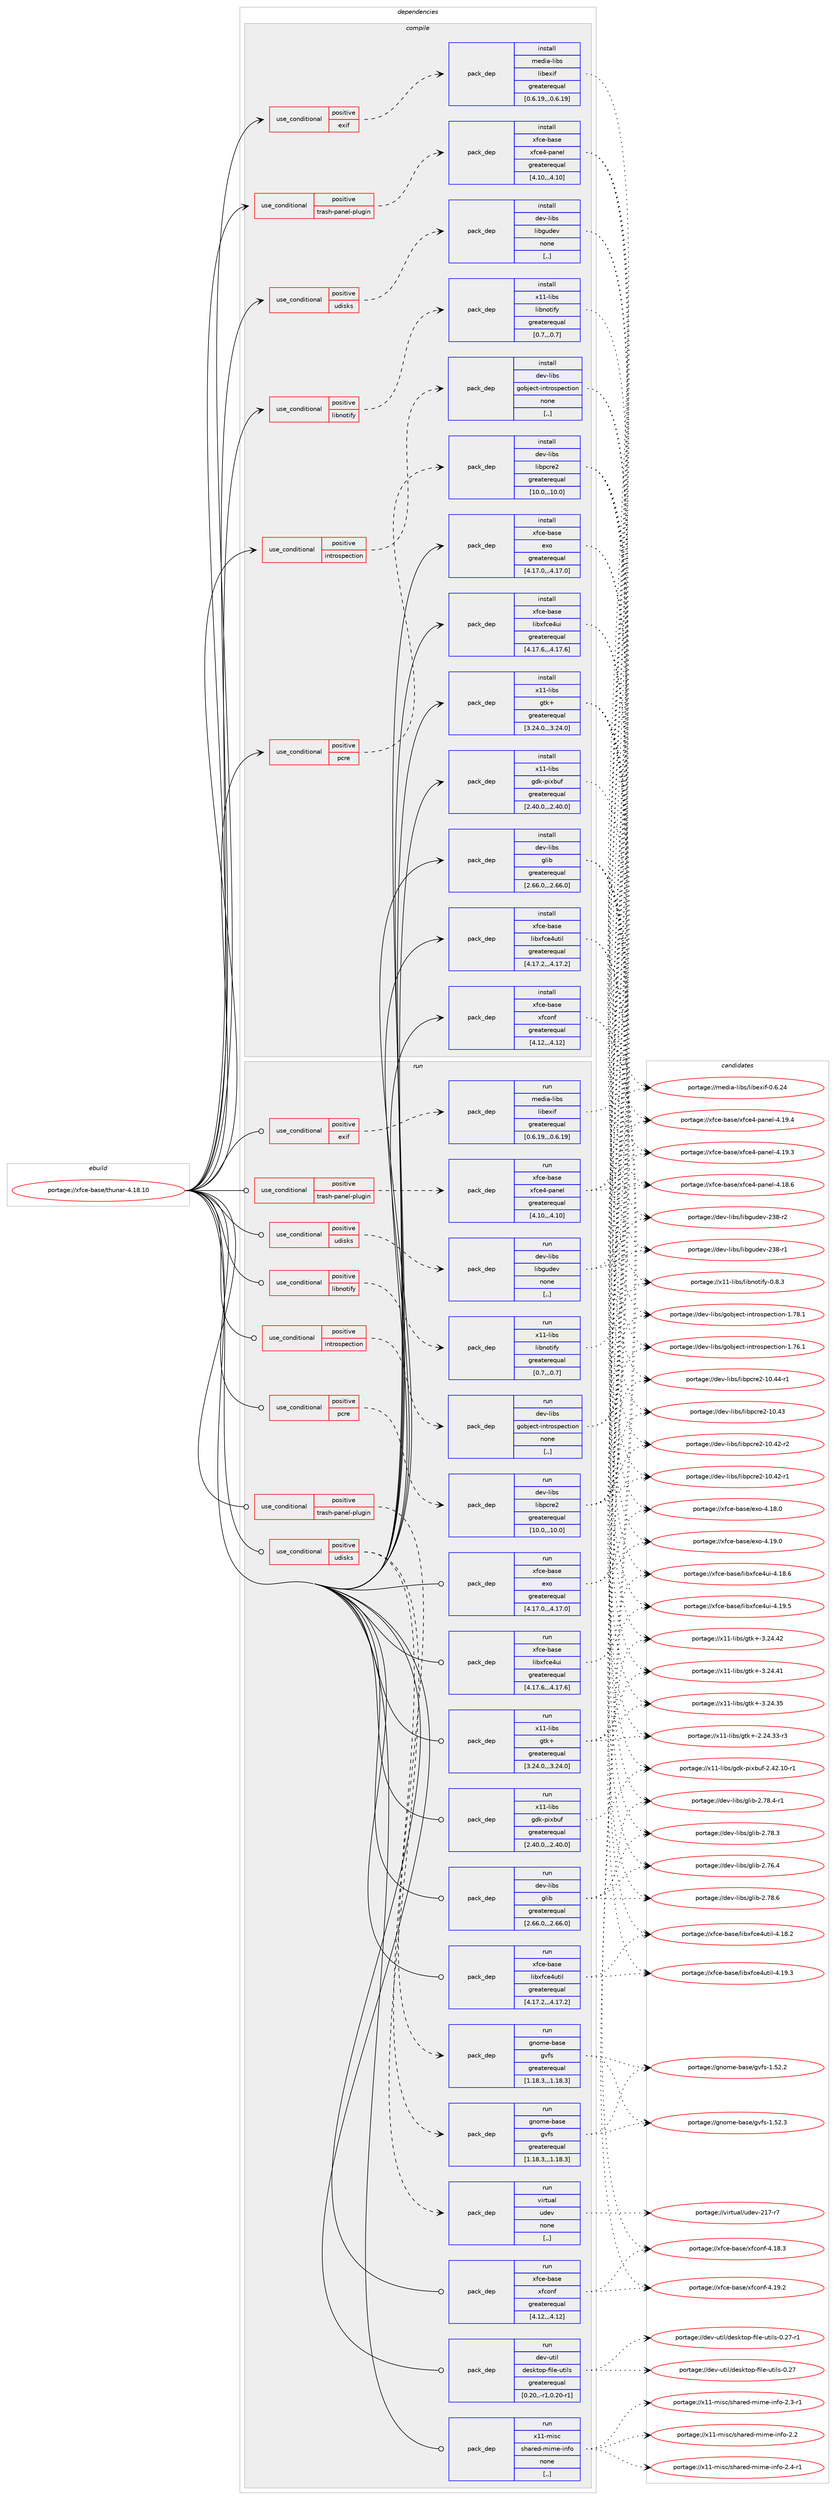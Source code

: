 digraph prolog {

# *************
# Graph options
# *************

newrank=true;
concentrate=true;
compound=true;
graph [rankdir=LR,fontname=Helvetica,fontsize=10,ranksep=1.5];#, ranksep=2.5, nodesep=0.2];
edge  [arrowhead=vee];
node  [fontname=Helvetica,fontsize=10];

# **********
# The ebuild
# **********

subgraph cluster_leftcol {
color=gray;
rank=same;
label=<<i>ebuild</i>>;
id [label="portage://xfce-base/thunar-4.18.10", color=red, width=4, href="../xfce-base/thunar-4.18.10.svg"];
}

# ****************
# The dependencies
# ****************

subgraph cluster_midcol {
color=gray;
label=<<i>dependencies</i>>;
subgraph cluster_compile {
fillcolor="#eeeeee";
style=filled;
label=<<i>compile</i>>;
subgraph cond861 {
dependency5511 [label=<<TABLE BORDER="0" CELLBORDER="1" CELLSPACING="0" CELLPADDING="4"><TR><TD ROWSPAN="3" CELLPADDING="10">use_conditional</TD></TR><TR><TD>positive</TD></TR><TR><TD>exif</TD></TR></TABLE>>, shape=none, color=red];
subgraph pack4578 {
dependency5512 [label=<<TABLE BORDER="0" CELLBORDER="1" CELLSPACING="0" CELLPADDING="4" WIDTH="220"><TR><TD ROWSPAN="6" CELLPADDING="30">pack_dep</TD></TR><TR><TD WIDTH="110">install</TD></TR><TR><TD>media-libs</TD></TR><TR><TD>libexif</TD></TR><TR><TD>greaterequal</TD></TR><TR><TD>[0.6.19,,,0.6.19]</TD></TR></TABLE>>, shape=none, color=blue];
}
dependency5511:e -> dependency5512:w [weight=20,style="dashed",arrowhead="vee"];
}
id:e -> dependency5511:w [weight=20,style="solid",arrowhead="vee"];
subgraph cond862 {
dependency5513 [label=<<TABLE BORDER="0" CELLBORDER="1" CELLSPACING="0" CELLPADDING="4"><TR><TD ROWSPAN="3" CELLPADDING="10">use_conditional</TD></TR><TR><TD>positive</TD></TR><TR><TD>introspection</TD></TR></TABLE>>, shape=none, color=red];
subgraph pack4579 {
dependency5514 [label=<<TABLE BORDER="0" CELLBORDER="1" CELLSPACING="0" CELLPADDING="4" WIDTH="220"><TR><TD ROWSPAN="6" CELLPADDING="30">pack_dep</TD></TR><TR><TD WIDTH="110">install</TD></TR><TR><TD>dev-libs</TD></TR><TR><TD>gobject-introspection</TD></TR><TR><TD>none</TD></TR><TR><TD>[,,]</TD></TR></TABLE>>, shape=none, color=blue];
}
dependency5513:e -> dependency5514:w [weight=20,style="dashed",arrowhead="vee"];
}
id:e -> dependency5513:w [weight=20,style="solid",arrowhead="vee"];
subgraph cond863 {
dependency5515 [label=<<TABLE BORDER="0" CELLBORDER="1" CELLSPACING="0" CELLPADDING="4"><TR><TD ROWSPAN="3" CELLPADDING="10">use_conditional</TD></TR><TR><TD>positive</TD></TR><TR><TD>libnotify</TD></TR></TABLE>>, shape=none, color=red];
subgraph pack4580 {
dependency5516 [label=<<TABLE BORDER="0" CELLBORDER="1" CELLSPACING="0" CELLPADDING="4" WIDTH="220"><TR><TD ROWSPAN="6" CELLPADDING="30">pack_dep</TD></TR><TR><TD WIDTH="110">install</TD></TR><TR><TD>x11-libs</TD></TR><TR><TD>libnotify</TD></TR><TR><TD>greaterequal</TD></TR><TR><TD>[0.7,,,0.7]</TD></TR></TABLE>>, shape=none, color=blue];
}
dependency5515:e -> dependency5516:w [weight=20,style="dashed",arrowhead="vee"];
}
id:e -> dependency5515:w [weight=20,style="solid",arrowhead="vee"];
subgraph cond864 {
dependency5517 [label=<<TABLE BORDER="0" CELLBORDER="1" CELLSPACING="0" CELLPADDING="4"><TR><TD ROWSPAN="3" CELLPADDING="10">use_conditional</TD></TR><TR><TD>positive</TD></TR><TR><TD>pcre</TD></TR></TABLE>>, shape=none, color=red];
subgraph pack4581 {
dependency5518 [label=<<TABLE BORDER="0" CELLBORDER="1" CELLSPACING="0" CELLPADDING="4" WIDTH="220"><TR><TD ROWSPAN="6" CELLPADDING="30">pack_dep</TD></TR><TR><TD WIDTH="110">install</TD></TR><TR><TD>dev-libs</TD></TR><TR><TD>libpcre2</TD></TR><TR><TD>greaterequal</TD></TR><TR><TD>[10.0,,,10.0]</TD></TR></TABLE>>, shape=none, color=blue];
}
dependency5517:e -> dependency5518:w [weight=20,style="dashed",arrowhead="vee"];
}
id:e -> dependency5517:w [weight=20,style="solid",arrowhead="vee"];
subgraph cond865 {
dependency5519 [label=<<TABLE BORDER="0" CELLBORDER="1" CELLSPACING="0" CELLPADDING="4"><TR><TD ROWSPAN="3" CELLPADDING="10">use_conditional</TD></TR><TR><TD>positive</TD></TR><TR><TD>trash-panel-plugin</TD></TR></TABLE>>, shape=none, color=red];
subgraph pack4582 {
dependency5520 [label=<<TABLE BORDER="0" CELLBORDER="1" CELLSPACING="0" CELLPADDING="4" WIDTH="220"><TR><TD ROWSPAN="6" CELLPADDING="30">pack_dep</TD></TR><TR><TD WIDTH="110">install</TD></TR><TR><TD>xfce-base</TD></TR><TR><TD>xfce4-panel</TD></TR><TR><TD>greaterequal</TD></TR><TR><TD>[4.10,,,4.10]</TD></TR></TABLE>>, shape=none, color=blue];
}
dependency5519:e -> dependency5520:w [weight=20,style="dashed",arrowhead="vee"];
}
id:e -> dependency5519:w [weight=20,style="solid",arrowhead="vee"];
subgraph cond866 {
dependency5521 [label=<<TABLE BORDER="0" CELLBORDER="1" CELLSPACING="0" CELLPADDING="4"><TR><TD ROWSPAN="3" CELLPADDING="10">use_conditional</TD></TR><TR><TD>positive</TD></TR><TR><TD>udisks</TD></TR></TABLE>>, shape=none, color=red];
subgraph pack4583 {
dependency5522 [label=<<TABLE BORDER="0" CELLBORDER="1" CELLSPACING="0" CELLPADDING="4" WIDTH="220"><TR><TD ROWSPAN="6" CELLPADDING="30">pack_dep</TD></TR><TR><TD WIDTH="110">install</TD></TR><TR><TD>dev-libs</TD></TR><TR><TD>libgudev</TD></TR><TR><TD>none</TD></TR><TR><TD>[,,]</TD></TR></TABLE>>, shape=none, color=blue];
}
dependency5521:e -> dependency5522:w [weight=20,style="dashed",arrowhead="vee"];
}
id:e -> dependency5521:w [weight=20,style="solid",arrowhead="vee"];
subgraph pack4584 {
dependency5523 [label=<<TABLE BORDER="0" CELLBORDER="1" CELLSPACING="0" CELLPADDING="4" WIDTH="220"><TR><TD ROWSPAN="6" CELLPADDING="30">pack_dep</TD></TR><TR><TD WIDTH="110">install</TD></TR><TR><TD>dev-libs</TD></TR><TR><TD>glib</TD></TR><TR><TD>greaterequal</TD></TR><TR><TD>[2.66.0,,,2.66.0]</TD></TR></TABLE>>, shape=none, color=blue];
}
id:e -> dependency5523:w [weight=20,style="solid",arrowhead="vee"];
subgraph pack4585 {
dependency5524 [label=<<TABLE BORDER="0" CELLBORDER="1" CELLSPACING="0" CELLPADDING="4" WIDTH="220"><TR><TD ROWSPAN="6" CELLPADDING="30">pack_dep</TD></TR><TR><TD WIDTH="110">install</TD></TR><TR><TD>x11-libs</TD></TR><TR><TD>gdk-pixbuf</TD></TR><TR><TD>greaterequal</TD></TR><TR><TD>[2.40.0,,,2.40.0]</TD></TR></TABLE>>, shape=none, color=blue];
}
id:e -> dependency5524:w [weight=20,style="solid",arrowhead="vee"];
subgraph pack4586 {
dependency5525 [label=<<TABLE BORDER="0" CELLBORDER="1" CELLSPACING="0" CELLPADDING="4" WIDTH="220"><TR><TD ROWSPAN="6" CELLPADDING="30">pack_dep</TD></TR><TR><TD WIDTH="110">install</TD></TR><TR><TD>x11-libs</TD></TR><TR><TD>gtk+</TD></TR><TR><TD>greaterequal</TD></TR><TR><TD>[3.24.0,,,3.24.0]</TD></TR></TABLE>>, shape=none, color=blue];
}
id:e -> dependency5525:w [weight=20,style="solid",arrowhead="vee"];
subgraph pack4587 {
dependency5526 [label=<<TABLE BORDER="0" CELLBORDER="1" CELLSPACING="0" CELLPADDING="4" WIDTH="220"><TR><TD ROWSPAN="6" CELLPADDING="30">pack_dep</TD></TR><TR><TD WIDTH="110">install</TD></TR><TR><TD>xfce-base</TD></TR><TR><TD>exo</TD></TR><TR><TD>greaterequal</TD></TR><TR><TD>[4.17.0,,,4.17.0]</TD></TR></TABLE>>, shape=none, color=blue];
}
id:e -> dependency5526:w [weight=20,style="solid",arrowhead="vee"];
subgraph pack4588 {
dependency5527 [label=<<TABLE BORDER="0" CELLBORDER="1" CELLSPACING="0" CELLPADDING="4" WIDTH="220"><TR><TD ROWSPAN="6" CELLPADDING="30">pack_dep</TD></TR><TR><TD WIDTH="110">install</TD></TR><TR><TD>xfce-base</TD></TR><TR><TD>libxfce4ui</TD></TR><TR><TD>greaterequal</TD></TR><TR><TD>[4.17.6,,,4.17.6]</TD></TR></TABLE>>, shape=none, color=blue];
}
id:e -> dependency5527:w [weight=20,style="solid",arrowhead="vee"];
subgraph pack4589 {
dependency5528 [label=<<TABLE BORDER="0" CELLBORDER="1" CELLSPACING="0" CELLPADDING="4" WIDTH="220"><TR><TD ROWSPAN="6" CELLPADDING="30">pack_dep</TD></TR><TR><TD WIDTH="110">install</TD></TR><TR><TD>xfce-base</TD></TR><TR><TD>libxfce4util</TD></TR><TR><TD>greaterequal</TD></TR><TR><TD>[4.17.2,,,4.17.2]</TD></TR></TABLE>>, shape=none, color=blue];
}
id:e -> dependency5528:w [weight=20,style="solid",arrowhead="vee"];
subgraph pack4590 {
dependency5529 [label=<<TABLE BORDER="0" CELLBORDER="1" CELLSPACING="0" CELLPADDING="4" WIDTH="220"><TR><TD ROWSPAN="6" CELLPADDING="30">pack_dep</TD></TR><TR><TD WIDTH="110">install</TD></TR><TR><TD>xfce-base</TD></TR><TR><TD>xfconf</TD></TR><TR><TD>greaterequal</TD></TR><TR><TD>[4.12,,,4.12]</TD></TR></TABLE>>, shape=none, color=blue];
}
id:e -> dependency5529:w [weight=20,style="solid",arrowhead="vee"];
}
subgraph cluster_compileandrun {
fillcolor="#eeeeee";
style=filled;
label=<<i>compile and run</i>>;
}
subgraph cluster_run {
fillcolor="#eeeeee";
style=filled;
label=<<i>run</i>>;
subgraph cond867 {
dependency5530 [label=<<TABLE BORDER="0" CELLBORDER="1" CELLSPACING="0" CELLPADDING="4"><TR><TD ROWSPAN="3" CELLPADDING="10">use_conditional</TD></TR><TR><TD>positive</TD></TR><TR><TD>exif</TD></TR></TABLE>>, shape=none, color=red];
subgraph pack4591 {
dependency5531 [label=<<TABLE BORDER="0" CELLBORDER="1" CELLSPACING="0" CELLPADDING="4" WIDTH="220"><TR><TD ROWSPAN="6" CELLPADDING="30">pack_dep</TD></TR><TR><TD WIDTH="110">run</TD></TR><TR><TD>media-libs</TD></TR><TR><TD>libexif</TD></TR><TR><TD>greaterequal</TD></TR><TR><TD>[0.6.19,,,0.6.19]</TD></TR></TABLE>>, shape=none, color=blue];
}
dependency5530:e -> dependency5531:w [weight=20,style="dashed",arrowhead="vee"];
}
id:e -> dependency5530:w [weight=20,style="solid",arrowhead="odot"];
subgraph cond868 {
dependency5532 [label=<<TABLE BORDER="0" CELLBORDER="1" CELLSPACING="0" CELLPADDING="4"><TR><TD ROWSPAN="3" CELLPADDING="10">use_conditional</TD></TR><TR><TD>positive</TD></TR><TR><TD>introspection</TD></TR></TABLE>>, shape=none, color=red];
subgraph pack4592 {
dependency5533 [label=<<TABLE BORDER="0" CELLBORDER="1" CELLSPACING="0" CELLPADDING="4" WIDTH="220"><TR><TD ROWSPAN="6" CELLPADDING="30">pack_dep</TD></TR><TR><TD WIDTH="110">run</TD></TR><TR><TD>dev-libs</TD></TR><TR><TD>gobject-introspection</TD></TR><TR><TD>none</TD></TR><TR><TD>[,,]</TD></TR></TABLE>>, shape=none, color=blue];
}
dependency5532:e -> dependency5533:w [weight=20,style="dashed",arrowhead="vee"];
}
id:e -> dependency5532:w [weight=20,style="solid",arrowhead="odot"];
subgraph cond869 {
dependency5534 [label=<<TABLE BORDER="0" CELLBORDER="1" CELLSPACING="0" CELLPADDING="4"><TR><TD ROWSPAN="3" CELLPADDING="10">use_conditional</TD></TR><TR><TD>positive</TD></TR><TR><TD>libnotify</TD></TR></TABLE>>, shape=none, color=red];
subgraph pack4593 {
dependency5535 [label=<<TABLE BORDER="0" CELLBORDER="1" CELLSPACING="0" CELLPADDING="4" WIDTH="220"><TR><TD ROWSPAN="6" CELLPADDING="30">pack_dep</TD></TR><TR><TD WIDTH="110">run</TD></TR><TR><TD>x11-libs</TD></TR><TR><TD>libnotify</TD></TR><TR><TD>greaterequal</TD></TR><TR><TD>[0.7,,,0.7]</TD></TR></TABLE>>, shape=none, color=blue];
}
dependency5534:e -> dependency5535:w [weight=20,style="dashed",arrowhead="vee"];
}
id:e -> dependency5534:w [weight=20,style="solid",arrowhead="odot"];
subgraph cond870 {
dependency5536 [label=<<TABLE BORDER="0" CELLBORDER="1" CELLSPACING="0" CELLPADDING="4"><TR><TD ROWSPAN="3" CELLPADDING="10">use_conditional</TD></TR><TR><TD>positive</TD></TR><TR><TD>pcre</TD></TR></TABLE>>, shape=none, color=red];
subgraph pack4594 {
dependency5537 [label=<<TABLE BORDER="0" CELLBORDER="1" CELLSPACING="0" CELLPADDING="4" WIDTH="220"><TR><TD ROWSPAN="6" CELLPADDING="30">pack_dep</TD></TR><TR><TD WIDTH="110">run</TD></TR><TR><TD>dev-libs</TD></TR><TR><TD>libpcre2</TD></TR><TR><TD>greaterequal</TD></TR><TR><TD>[10.0,,,10.0]</TD></TR></TABLE>>, shape=none, color=blue];
}
dependency5536:e -> dependency5537:w [weight=20,style="dashed",arrowhead="vee"];
}
id:e -> dependency5536:w [weight=20,style="solid",arrowhead="odot"];
subgraph cond871 {
dependency5538 [label=<<TABLE BORDER="0" CELLBORDER="1" CELLSPACING="0" CELLPADDING="4"><TR><TD ROWSPAN="3" CELLPADDING="10">use_conditional</TD></TR><TR><TD>positive</TD></TR><TR><TD>trash-panel-plugin</TD></TR></TABLE>>, shape=none, color=red];
subgraph pack4595 {
dependency5539 [label=<<TABLE BORDER="0" CELLBORDER="1" CELLSPACING="0" CELLPADDING="4" WIDTH="220"><TR><TD ROWSPAN="6" CELLPADDING="30">pack_dep</TD></TR><TR><TD WIDTH="110">run</TD></TR><TR><TD>gnome-base</TD></TR><TR><TD>gvfs</TD></TR><TR><TD>greaterequal</TD></TR><TR><TD>[1.18.3,,,1.18.3]</TD></TR></TABLE>>, shape=none, color=blue];
}
dependency5538:e -> dependency5539:w [weight=20,style="dashed",arrowhead="vee"];
}
id:e -> dependency5538:w [weight=20,style="solid",arrowhead="odot"];
subgraph cond872 {
dependency5540 [label=<<TABLE BORDER="0" CELLBORDER="1" CELLSPACING="0" CELLPADDING="4"><TR><TD ROWSPAN="3" CELLPADDING="10">use_conditional</TD></TR><TR><TD>positive</TD></TR><TR><TD>trash-panel-plugin</TD></TR></TABLE>>, shape=none, color=red];
subgraph pack4596 {
dependency5541 [label=<<TABLE BORDER="0" CELLBORDER="1" CELLSPACING="0" CELLPADDING="4" WIDTH="220"><TR><TD ROWSPAN="6" CELLPADDING="30">pack_dep</TD></TR><TR><TD WIDTH="110">run</TD></TR><TR><TD>xfce-base</TD></TR><TR><TD>xfce4-panel</TD></TR><TR><TD>greaterequal</TD></TR><TR><TD>[4.10,,,4.10]</TD></TR></TABLE>>, shape=none, color=blue];
}
dependency5540:e -> dependency5541:w [weight=20,style="dashed",arrowhead="vee"];
}
id:e -> dependency5540:w [weight=20,style="solid",arrowhead="odot"];
subgraph cond873 {
dependency5542 [label=<<TABLE BORDER="0" CELLBORDER="1" CELLSPACING="0" CELLPADDING="4"><TR><TD ROWSPAN="3" CELLPADDING="10">use_conditional</TD></TR><TR><TD>positive</TD></TR><TR><TD>udisks</TD></TR></TABLE>>, shape=none, color=red];
subgraph pack4597 {
dependency5543 [label=<<TABLE BORDER="0" CELLBORDER="1" CELLSPACING="0" CELLPADDING="4" WIDTH="220"><TR><TD ROWSPAN="6" CELLPADDING="30">pack_dep</TD></TR><TR><TD WIDTH="110">run</TD></TR><TR><TD>dev-libs</TD></TR><TR><TD>libgudev</TD></TR><TR><TD>none</TD></TR><TR><TD>[,,]</TD></TR></TABLE>>, shape=none, color=blue];
}
dependency5542:e -> dependency5543:w [weight=20,style="dashed",arrowhead="vee"];
}
id:e -> dependency5542:w [weight=20,style="solid",arrowhead="odot"];
subgraph cond874 {
dependency5544 [label=<<TABLE BORDER="0" CELLBORDER="1" CELLSPACING="0" CELLPADDING="4"><TR><TD ROWSPAN="3" CELLPADDING="10">use_conditional</TD></TR><TR><TD>positive</TD></TR><TR><TD>udisks</TD></TR></TABLE>>, shape=none, color=red];
subgraph pack4598 {
dependency5545 [label=<<TABLE BORDER="0" CELLBORDER="1" CELLSPACING="0" CELLPADDING="4" WIDTH="220"><TR><TD ROWSPAN="6" CELLPADDING="30">pack_dep</TD></TR><TR><TD WIDTH="110">run</TD></TR><TR><TD>gnome-base</TD></TR><TR><TD>gvfs</TD></TR><TR><TD>greaterequal</TD></TR><TR><TD>[1.18.3,,,1.18.3]</TD></TR></TABLE>>, shape=none, color=blue];
}
dependency5544:e -> dependency5545:w [weight=20,style="dashed",arrowhead="vee"];
subgraph pack4599 {
dependency5546 [label=<<TABLE BORDER="0" CELLBORDER="1" CELLSPACING="0" CELLPADDING="4" WIDTH="220"><TR><TD ROWSPAN="6" CELLPADDING="30">pack_dep</TD></TR><TR><TD WIDTH="110">run</TD></TR><TR><TD>virtual</TD></TR><TR><TD>udev</TD></TR><TR><TD>none</TD></TR><TR><TD>[,,]</TD></TR></TABLE>>, shape=none, color=blue];
}
dependency5544:e -> dependency5546:w [weight=20,style="dashed",arrowhead="vee"];
}
id:e -> dependency5544:w [weight=20,style="solid",arrowhead="odot"];
subgraph pack4600 {
dependency5547 [label=<<TABLE BORDER="0" CELLBORDER="1" CELLSPACING="0" CELLPADDING="4" WIDTH="220"><TR><TD ROWSPAN="6" CELLPADDING="30">pack_dep</TD></TR><TR><TD WIDTH="110">run</TD></TR><TR><TD>dev-libs</TD></TR><TR><TD>glib</TD></TR><TR><TD>greaterequal</TD></TR><TR><TD>[2.66.0,,,2.66.0]</TD></TR></TABLE>>, shape=none, color=blue];
}
id:e -> dependency5547:w [weight=20,style="solid",arrowhead="odot"];
subgraph pack4601 {
dependency5548 [label=<<TABLE BORDER="0" CELLBORDER="1" CELLSPACING="0" CELLPADDING="4" WIDTH="220"><TR><TD ROWSPAN="6" CELLPADDING="30">pack_dep</TD></TR><TR><TD WIDTH="110">run</TD></TR><TR><TD>dev-util</TD></TR><TR><TD>desktop-file-utils</TD></TR><TR><TD>greaterequal</TD></TR><TR><TD>[0.20,,-r1,0.20-r1]</TD></TR></TABLE>>, shape=none, color=blue];
}
id:e -> dependency5548:w [weight=20,style="solid",arrowhead="odot"];
subgraph pack4602 {
dependency5549 [label=<<TABLE BORDER="0" CELLBORDER="1" CELLSPACING="0" CELLPADDING="4" WIDTH="220"><TR><TD ROWSPAN="6" CELLPADDING="30">pack_dep</TD></TR><TR><TD WIDTH="110">run</TD></TR><TR><TD>x11-libs</TD></TR><TR><TD>gdk-pixbuf</TD></TR><TR><TD>greaterequal</TD></TR><TR><TD>[2.40.0,,,2.40.0]</TD></TR></TABLE>>, shape=none, color=blue];
}
id:e -> dependency5549:w [weight=20,style="solid",arrowhead="odot"];
subgraph pack4603 {
dependency5550 [label=<<TABLE BORDER="0" CELLBORDER="1" CELLSPACING="0" CELLPADDING="4" WIDTH="220"><TR><TD ROWSPAN="6" CELLPADDING="30">pack_dep</TD></TR><TR><TD WIDTH="110">run</TD></TR><TR><TD>x11-libs</TD></TR><TR><TD>gtk+</TD></TR><TR><TD>greaterequal</TD></TR><TR><TD>[3.24.0,,,3.24.0]</TD></TR></TABLE>>, shape=none, color=blue];
}
id:e -> dependency5550:w [weight=20,style="solid",arrowhead="odot"];
subgraph pack4604 {
dependency5551 [label=<<TABLE BORDER="0" CELLBORDER="1" CELLSPACING="0" CELLPADDING="4" WIDTH="220"><TR><TD ROWSPAN="6" CELLPADDING="30">pack_dep</TD></TR><TR><TD WIDTH="110">run</TD></TR><TR><TD>x11-misc</TD></TR><TR><TD>shared-mime-info</TD></TR><TR><TD>none</TD></TR><TR><TD>[,,]</TD></TR></TABLE>>, shape=none, color=blue];
}
id:e -> dependency5551:w [weight=20,style="solid",arrowhead="odot"];
subgraph pack4605 {
dependency5552 [label=<<TABLE BORDER="0" CELLBORDER="1" CELLSPACING="0" CELLPADDING="4" WIDTH="220"><TR><TD ROWSPAN="6" CELLPADDING="30">pack_dep</TD></TR><TR><TD WIDTH="110">run</TD></TR><TR><TD>xfce-base</TD></TR><TR><TD>exo</TD></TR><TR><TD>greaterequal</TD></TR><TR><TD>[4.17.0,,,4.17.0]</TD></TR></TABLE>>, shape=none, color=blue];
}
id:e -> dependency5552:w [weight=20,style="solid",arrowhead="odot"];
subgraph pack4606 {
dependency5553 [label=<<TABLE BORDER="0" CELLBORDER="1" CELLSPACING="0" CELLPADDING="4" WIDTH="220"><TR><TD ROWSPAN="6" CELLPADDING="30">pack_dep</TD></TR><TR><TD WIDTH="110">run</TD></TR><TR><TD>xfce-base</TD></TR><TR><TD>libxfce4ui</TD></TR><TR><TD>greaterequal</TD></TR><TR><TD>[4.17.6,,,4.17.6]</TD></TR></TABLE>>, shape=none, color=blue];
}
id:e -> dependency5553:w [weight=20,style="solid",arrowhead="odot"];
subgraph pack4607 {
dependency5554 [label=<<TABLE BORDER="0" CELLBORDER="1" CELLSPACING="0" CELLPADDING="4" WIDTH="220"><TR><TD ROWSPAN="6" CELLPADDING="30">pack_dep</TD></TR><TR><TD WIDTH="110">run</TD></TR><TR><TD>xfce-base</TD></TR><TR><TD>libxfce4util</TD></TR><TR><TD>greaterequal</TD></TR><TR><TD>[4.17.2,,,4.17.2]</TD></TR></TABLE>>, shape=none, color=blue];
}
id:e -> dependency5554:w [weight=20,style="solid",arrowhead="odot"];
subgraph pack4608 {
dependency5555 [label=<<TABLE BORDER="0" CELLBORDER="1" CELLSPACING="0" CELLPADDING="4" WIDTH="220"><TR><TD ROWSPAN="6" CELLPADDING="30">pack_dep</TD></TR><TR><TD WIDTH="110">run</TD></TR><TR><TD>xfce-base</TD></TR><TR><TD>xfconf</TD></TR><TR><TD>greaterequal</TD></TR><TR><TD>[4.12,,,4.12]</TD></TR></TABLE>>, shape=none, color=blue];
}
id:e -> dependency5555:w [weight=20,style="solid",arrowhead="odot"];
}
}

# **************
# The candidates
# **************

subgraph cluster_choices {
rank=same;
color=gray;
label=<<i>candidates</i>>;

subgraph choice4578 {
color=black;
nodesep=1;
choice109101100105974510810598115471081059810112010510245484654465052 [label="portage://media-libs/libexif-0.6.24", color=red, width=4,href="../media-libs/libexif-0.6.24.svg"];
dependency5512:e -> choice109101100105974510810598115471081059810112010510245484654465052:w [style=dotted,weight="100"];
}
subgraph choice4579 {
color=black;
nodesep=1;
choice1001011184510810598115471031119810610199116451051101161141111151121019911610511111045494655564649 [label="portage://dev-libs/gobject-introspection-1.78.1", color=red, width=4,href="../dev-libs/gobject-introspection-1.78.1.svg"];
choice1001011184510810598115471031119810610199116451051101161141111151121019911610511111045494655544649 [label="portage://dev-libs/gobject-introspection-1.76.1", color=red, width=4,href="../dev-libs/gobject-introspection-1.76.1.svg"];
dependency5514:e -> choice1001011184510810598115471031119810610199116451051101161141111151121019911610511111045494655564649:w [style=dotted,weight="100"];
dependency5514:e -> choice1001011184510810598115471031119810610199116451051101161141111151121019911610511111045494655544649:w [style=dotted,weight="100"];
}
subgraph choice4580 {
color=black;
nodesep=1;
choice120494945108105981154710810598110111116105102121454846564651 [label="portage://x11-libs/libnotify-0.8.3", color=red, width=4,href="../x11-libs/libnotify-0.8.3.svg"];
dependency5516:e -> choice120494945108105981154710810598110111116105102121454846564651:w [style=dotted,weight="100"];
}
subgraph choice4581 {
color=black;
nodesep=1;
choice1001011184510810598115471081059811299114101504549484652524511449 [label="portage://dev-libs/libpcre2-10.44-r1", color=red, width=4,href="../dev-libs/libpcre2-10.44-r1.svg"];
choice100101118451081059811547108105981129911410150454948465251 [label="portage://dev-libs/libpcre2-10.43", color=red, width=4,href="../dev-libs/libpcre2-10.43.svg"];
choice1001011184510810598115471081059811299114101504549484652504511450 [label="portage://dev-libs/libpcre2-10.42-r2", color=red, width=4,href="../dev-libs/libpcre2-10.42-r2.svg"];
choice1001011184510810598115471081059811299114101504549484652504511449 [label="portage://dev-libs/libpcre2-10.42-r1", color=red, width=4,href="../dev-libs/libpcre2-10.42-r1.svg"];
dependency5518:e -> choice1001011184510810598115471081059811299114101504549484652524511449:w [style=dotted,weight="100"];
dependency5518:e -> choice100101118451081059811547108105981129911410150454948465251:w [style=dotted,weight="100"];
dependency5518:e -> choice1001011184510810598115471081059811299114101504549484652504511450:w [style=dotted,weight="100"];
dependency5518:e -> choice1001011184510810598115471081059811299114101504549484652504511449:w [style=dotted,weight="100"];
}
subgraph choice4582 {
color=black;
nodesep=1;
choice12010299101459897115101471201029910152451129711010110845524649574652 [label="portage://xfce-base/xfce4-panel-4.19.4", color=red, width=4,href="../xfce-base/xfce4-panel-4.19.4.svg"];
choice12010299101459897115101471201029910152451129711010110845524649574651 [label="portage://xfce-base/xfce4-panel-4.19.3", color=red, width=4,href="../xfce-base/xfce4-panel-4.19.3.svg"];
choice12010299101459897115101471201029910152451129711010110845524649564654 [label="portage://xfce-base/xfce4-panel-4.18.6", color=red, width=4,href="../xfce-base/xfce4-panel-4.18.6.svg"];
dependency5520:e -> choice12010299101459897115101471201029910152451129711010110845524649574652:w [style=dotted,weight="100"];
dependency5520:e -> choice12010299101459897115101471201029910152451129711010110845524649574651:w [style=dotted,weight="100"];
dependency5520:e -> choice12010299101459897115101471201029910152451129711010110845524649564654:w [style=dotted,weight="100"];
}
subgraph choice4583 {
color=black;
nodesep=1;
choice10010111845108105981154710810598103117100101118455051564511450 [label="portage://dev-libs/libgudev-238-r2", color=red, width=4,href="../dev-libs/libgudev-238-r2.svg"];
choice10010111845108105981154710810598103117100101118455051564511449 [label="portage://dev-libs/libgudev-238-r1", color=red, width=4,href="../dev-libs/libgudev-238-r1.svg"];
dependency5522:e -> choice10010111845108105981154710810598103117100101118455051564511450:w [style=dotted,weight="100"];
dependency5522:e -> choice10010111845108105981154710810598103117100101118455051564511449:w [style=dotted,weight="100"];
}
subgraph choice4584 {
color=black;
nodesep=1;
choice1001011184510810598115471031081059845504655564654 [label="portage://dev-libs/glib-2.78.6", color=red, width=4,href="../dev-libs/glib-2.78.6.svg"];
choice10010111845108105981154710310810598455046555646524511449 [label="portage://dev-libs/glib-2.78.4-r1", color=red, width=4,href="../dev-libs/glib-2.78.4-r1.svg"];
choice1001011184510810598115471031081059845504655564651 [label="portage://dev-libs/glib-2.78.3", color=red, width=4,href="../dev-libs/glib-2.78.3.svg"];
choice1001011184510810598115471031081059845504655544652 [label="portage://dev-libs/glib-2.76.4", color=red, width=4,href="../dev-libs/glib-2.76.4.svg"];
dependency5523:e -> choice1001011184510810598115471031081059845504655564654:w [style=dotted,weight="100"];
dependency5523:e -> choice10010111845108105981154710310810598455046555646524511449:w [style=dotted,weight="100"];
dependency5523:e -> choice1001011184510810598115471031081059845504655564651:w [style=dotted,weight="100"];
dependency5523:e -> choice1001011184510810598115471031081059845504655544652:w [style=dotted,weight="100"];
}
subgraph choice4585 {
color=black;
nodesep=1;
choice1204949451081059811547103100107451121051209811710245504652504649484511449 [label="portage://x11-libs/gdk-pixbuf-2.42.10-r1", color=red, width=4,href="../x11-libs/gdk-pixbuf-2.42.10-r1.svg"];
dependency5524:e -> choice1204949451081059811547103100107451121051209811710245504652504649484511449:w [style=dotted,weight="100"];
}
subgraph choice4586 {
color=black;
nodesep=1;
choice1204949451081059811547103116107434551465052465250 [label="portage://x11-libs/gtk+-3.24.42", color=red, width=4,href="../x11-libs/gtk+-3.24.42.svg"];
choice1204949451081059811547103116107434551465052465249 [label="portage://x11-libs/gtk+-3.24.41", color=red, width=4,href="../x11-libs/gtk+-3.24.41.svg"];
choice1204949451081059811547103116107434551465052465153 [label="portage://x11-libs/gtk+-3.24.35", color=red, width=4,href="../x11-libs/gtk+-3.24.35.svg"];
choice12049494510810598115471031161074345504650524651514511451 [label="portage://x11-libs/gtk+-2.24.33-r3", color=red, width=4,href="../x11-libs/gtk+-2.24.33-r3.svg"];
dependency5525:e -> choice1204949451081059811547103116107434551465052465250:w [style=dotted,weight="100"];
dependency5525:e -> choice1204949451081059811547103116107434551465052465249:w [style=dotted,weight="100"];
dependency5525:e -> choice1204949451081059811547103116107434551465052465153:w [style=dotted,weight="100"];
dependency5525:e -> choice12049494510810598115471031161074345504650524651514511451:w [style=dotted,weight="100"];
}
subgraph choice4587 {
color=black;
nodesep=1;
choice120102991014598971151014710112011145524649574648 [label="portage://xfce-base/exo-4.19.0", color=red, width=4,href="../xfce-base/exo-4.19.0.svg"];
choice120102991014598971151014710112011145524649564648 [label="portage://xfce-base/exo-4.18.0", color=red, width=4,href="../xfce-base/exo-4.18.0.svg"];
dependency5526:e -> choice120102991014598971151014710112011145524649574648:w [style=dotted,weight="100"];
dependency5526:e -> choice120102991014598971151014710112011145524649564648:w [style=dotted,weight="100"];
}
subgraph choice4588 {
color=black;
nodesep=1;
choice120102991014598971151014710810598120102991015211710545524649574653 [label="portage://xfce-base/libxfce4ui-4.19.5", color=red, width=4,href="../xfce-base/libxfce4ui-4.19.5.svg"];
choice120102991014598971151014710810598120102991015211710545524649564654 [label="portage://xfce-base/libxfce4ui-4.18.6", color=red, width=4,href="../xfce-base/libxfce4ui-4.18.6.svg"];
dependency5527:e -> choice120102991014598971151014710810598120102991015211710545524649574653:w [style=dotted,weight="100"];
dependency5527:e -> choice120102991014598971151014710810598120102991015211710545524649564654:w [style=dotted,weight="100"];
}
subgraph choice4589 {
color=black;
nodesep=1;
choice120102991014598971151014710810598120102991015211711610510845524649574651 [label="portage://xfce-base/libxfce4util-4.19.3", color=red, width=4,href="../xfce-base/libxfce4util-4.19.3.svg"];
choice120102991014598971151014710810598120102991015211711610510845524649564650 [label="portage://xfce-base/libxfce4util-4.18.2", color=red, width=4,href="../xfce-base/libxfce4util-4.18.2.svg"];
dependency5528:e -> choice120102991014598971151014710810598120102991015211711610510845524649574651:w [style=dotted,weight="100"];
dependency5528:e -> choice120102991014598971151014710810598120102991015211711610510845524649564650:w [style=dotted,weight="100"];
}
subgraph choice4590 {
color=black;
nodesep=1;
choice12010299101459897115101471201029911111010245524649574650 [label="portage://xfce-base/xfconf-4.19.2", color=red, width=4,href="../xfce-base/xfconf-4.19.2.svg"];
choice12010299101459897115101471201029911111010245524649564651 [label="portage://xfce-base/xfconf-4.18.3", color=red, width=4,href="../xfce-base/xfconf-4.18.3.svg"];
dependency5529:e -> choice12010299101459897115101471201029911111010245524649574650:w [style=dotted,weight="100"];
dependency5529:e -> choice12010299101459897115101471201029911111010245524649564651:w [style=dotted,weight="100"];
}
subgraph choice4591 {
color=black;
nodesep=1;
choice109101100105974510810598115471081059810112010510245484654465052 [label="portage://media-libs/libexif-0.6.24", color=red, width=4,href="../media-libs/libexif-0.6.24.svg"];
dependency5531:e -> choice109101100105974510810598115471081059810112010510245484654465052:w [style=dotted,weight="100"];
}
subgraph choice4592 {
color=black;
nodesep=1;
choice1001011184510810598115471031119810610199116451051101161141111151121019911610511111045494655564649 [label="portage://dev-libs/gobject-introspection-1.78.1", color=red, width=4,href="../dev-libs/gobject-introspection-1.78.1.svg"];
choice1001011184510810598115471031119810610199116451051101161141111151121019911610511111045494655544649 [label="portage://dev-libs/gobject-introspection-1.76.1", color=red, width=4,href="../dev-libs/gobject-introspection-1.76.1.svg"];
dependency5533:e -> choice1001011184510810598115471031119810610199116451051101161141111151121019911610511111045494655564649:w [style=dotted,weight="100"];
dependency5533:e -> choice1001011184510810598115471031119810610199116451051101161141111151121019911610511111045494655544649:w [style=dotted,weight="100"];
}
subgraph choice4593 {
color=black;
nodesep=1;
choice120494945108105981154710810598110111116105102121454846564651 [label="portage://x11-libs/libnotify-0.8.3", color=red, width=4,href="../x11-libs/libnotify-0.8.3.svg"];
dependency5535:e -> choice120494945108105981154710810598110111116105102121454846564651:w [style=dotted,weight="100"];
}
subgraph choice4594 {
color=black;
nodesep=1;
choice1001011184510810598115471081059811299114101504549484652524511449 [label="portage://dev-libs/libpcre2-10.44-r1", color=red, width=4,href="../dev-libs/libpcre2-10.44-r1.svg"];
choice100101118451081059811547108105981129911410150454948465251 [label="portage://dev-libs/libpcre2-10.43", color=red, width=4,href="../dev-libs/libpcre2-10.43.svg"];
choice1001011184510810598115471081059811299114101504549484652504511450 [label="portage://dev-libs/libpcre2-10.42-r2", color=red, width=4,href="../dev-libs/libpcre2-10.42-r2.svg"];
choice1001011184510810598115471081059811299114101504549484652504511449 [label="portage://dev-libs/libpcre2-10.42-r1", color=red, width=4,href="../dev-libs/libpcre2-10.42-r1.svg"];
dependency5537:e -> choice1001011184510810598115471081059811299114101504549484652524511449:w [style=dotted,weight="100"];
dependency5537:e -> choice100101118451081059811547108105981129911410150454948465251:w [style=dotted,weight="100"];
dependency5537:e -> choice1001011184510810598115471081059811299114101504549484652504511450:w [style=dotted,weight="100"];
dependency5537:e -> choice1001011184510810598115471081059811299114101504549484652504511449:w [style=dotted,weight="100"];
}
subgraph choice4595 {
color=black;
nodesep=1;
choice1031101111091014598971151014710311810211545494653504651 [label="portage://gnome-base/gvfs-1.52.3", color=red, width=4,href="../gnome-base/gvfs-1.52.3.svg"];
choice1031101111091014598971151014710311810211545494653504650 [label="portage://gnome-base/gvfs-1.52.2", color=red, width=4,href="../gnome-base/gvfs-1.52.2.svg"];
dependency5539:e -> choice1031101111091014598971151014710311810211545494653504651:w [style=dotted,weight="100"];
dependency5539:e -> choice1031101111091014598971151014710311810211545494653504650:w [style=dotted,weight="100"];
}
subgraph choice4596 {
color=black;
nodesep=1;
choice12010299101459897115101471201029910152451129711010110845524649574652 [label="portage://xfce-base/xfce4-panel-4.19.4", color=red, width=4,href="../xfce-base/xfce4-panel-4.19.4.svg"];
choice12010299101459897115101471201029910152451129711010110845524649574651 [label="portage://xfce-base/xfce4-panel-4.19.3", color=red, width=4,href="../xfce-base/xfce4-panel-4.19.3.svg"];
choice12010299101459897115101471201029910152451129711010110845524649564654 [label="portage://xfce-base/xfce4-panel-4.18.6", color=red, width=4,href="../xfce-base/xfce4-panel-4.18.6.svg"];
dependency5541:e -> choice12010299101459897115101471201029910152451129711010110845524649574652:w [style=dotted,weight="100"];
dependency5541:e -> choice12010299101459897115101471201029910152451129711010110845524649574651:w [style=dotted,weight="100"];
dependency5541:e -> choice12010299101459897115101471201029910152451129711010110845524649564654:w [style=dotted,weight="100"];
}
subgraph choice4597 {
color=black;
nodesep=1;
choice10010111845108105981154710810598103117100101118455051564511450 [label="portage://dev-libs/libgudev-238-r2", color=red, width=4,href="../dev-libs/libgudev-238-r2.svg"];
choice10010111845108105981154710810598103117100101118455051564511449 [label="portage://dev-libs/libgudev-238-r1", color=red, width=4,href="../dev-libs/libgudev-238-r1.svg"];
dependency5543:e -> choice10010111845108105981154710810598103117100101118455051564511450:w [style=dotted,weight="100"];
dependency5543:e -> choice10010111845108105981154710810598103117100101118455051564511449:w [style=dotted,weight="100"];
}
subgraph choice4598 {
color=black;
nodesep=1;
choice1031101111091014598971151014710311810211545494653504651 [label="portage://gnome-base/gvfs-1.52.3", color=red, width=4,href="../gnome-base/gvfs-1.52.3.svg"];
choice1031101111091014598971151014710311810211545494653504650 [label="portage://gnome-base/gvfs-1.52.2", color=red, width=4,href="../gnome-base/gvfs-1.52.2.svg"];
dependency5545:e -> choice1031101111091014598971151014710311810211545494653504651:w [style=dotted,weight="100"];
dependency5545:e -> choice1031101111091014598971151014710311810211545494653504650:w [style=dotted,weight="100"];
}
subgraph choice4599 {
color=black;
nodesep=1;
choice1181051141161179710847117100101118455049554511455 [label="portage://virtual/udev-217-r7", color=red, width=4,href="../virtual/udev-217-r7.svg"];
dependency5546:e -> choice1181051141161179710847117100101118455049554511455:w [style=dotted,weight="100"];
}
subgraph choice4600 {
color=black;
nodesep=1;
choice1001011184510810598115471031081059845504655564654 [label="portage://dev-libs/glib-2.78.6", color=red, width=4,href="../dev-libs/glib-2.78.6.svg"];
choice10010111845108105981154710310810598455046555646524511449 [label="portage://dev-libs/glib-2.78.4-r1", color=red, width=4,href="../dev-libs/glib-2.78.4-r1.svg"];
choice1001011184510810598115471031081059845504655564651 [label="portage://dev-libs/glib-2.78.3", color=red, width=4,href="../dev-libs/glib-2.78.3.svg"];
choice1001011184510810598115471031081059845504655544652 [label="portage://dev-libs/glib-2.76.4", color=red, width=4,href="../dev-libs/glib-2.76.4.svg"];
dependency5547:e -> choice1001011184510810598115471031081059845504655564654:w [style=dotted,weight="100"];
dependency5547:e -> choice10010111845108105981154710310810598455046555646524511449:w [style=dotted,weight="100"];
dependency5547:e -> choice1001011184510810598115471031081059845504655564651:w [style=dotted,weight="100"];
dependency5547:e -> choice1001011184510810598115471031081059845504655544652:w [style=dotted,weight="100"];
}
subgraph choice4601 {
color=black;
nodesep=1;
choice1001011184511711610510847100101115107116111112451021051081014511711610510811545484650554511449 [label="portage://dev-util/desktop-file-utils-0.27-r1", color=red, width=4,href="../dev-util/desktop-file-utils-0.27-r1.svg"];
choice100101118451171161051084710010111510711611111245102105108101451171161051081154548465055 [label="portage://dev-util/desktop-file-utils-0.27", color=red, width=4,href="../dev-util/desktop-file-utils-0.27.svg"];
dependency5548:e -> choice1001011184511711610510847100101115107116111112451021051081014511711610510811545484650554511449:w [style=dotted,weight="100"];
dependency5548:e -> choice100101118451171161051084710010111510711611111245102105108101451171161051081154548465055:w [style=dotted,weight="100"];
}
subgraph choice4602 {
color=black;
nodesep=1;
choice1204949451081059811547103100107451121051209811710245504652504649484511449 [label="portage://x11-libs/gdk-pixbuf-2.42.10-r1", color=red, width=4,href="../x11-libs/gdk-pixbuf-2.42.10-r1.svg"];
dependency5549:e -> choice1204949451081059811547103100107451121051209811710245504652504649484511449:w [style=dotted,weight="100"];
}
subgraph choice4603 {
color=black;
nodesep=1;
choice1204949451081059811547103116107434551465052465250 [label="portage://x11-libs/gtk+-3.24.42", color=red, width=4,href="../x11-libs/gtk+-3.24.42.svg"];
choice1204949451081059811547103116107434551465052465249 [label="portage://x11-libs/gtk+-3.24.41", color=red, width=4,href="../x11-libs/gtk+-3.24.41.svg"];
choice1204949451081059811547103116107434551465052465153 [label="portage://x11-libs/gtk+-3.24.35", color=red, width=4,href="../x11-libs/gtk+-3.24.35.svg"];
choice12049494510810598115471031161074345504650524651514511451 [label="portage://x11-libs/gtk+-2.24.33-r3", color=red, width=4,href="../x11-libs/gtk+-2.24.33-r3.svg"];
dependency5550:e -> choice1204949451081059811547103116107434551465052465250:w [style=dotted,weight="100"];
dependency5550:e -> choice1204949451081059811547103116107434551465052465249:w [style=dotted,weight="100"];
dependency5550:e -> choice1204949451081059811547103116107434551465052465153:w [style=dotted,weight="100"];
dependency5550:e -> choice12049494510810598115471031161074345504650524651514511451:w [style=dotted,weight="100"];
}
subgraph choice4604 {
color=black;
nodesep=1;
choice1204949451091051159947115104971141011004510910510910145105110102111455046524511449 [label="portage://x11-misc/shared-mime-info-2.4-r1", color=red, width=4,href="../x11-misc/shared-mime-info-2.4-r1.svg"];
choice1204949451091051159947115104971141011004510910510910145105110102111455046514511449 [label="portage://x11-misc/shared-mime-info-2.3-r1", color=red, width=4,href="../x11-misc/shared-mime-info-2.3-r1.svg"];
choice120494945109105115994711510497114101100451091051091014510511010211145504650 [label="portage://x11-misc/shared-mime-info-2.2", color=red, width=4,href="../x11-misc/shared-mime-info-2.2.svg"];
dependency5551:e -> choice1204949451091051159947115104971141011004510910510910145105110102111455046524511449:w [style=dotted,weight="100"];
dependency5551:e -> choice1204949451091051159947115104971141011004510910510910145105110102111455046514511449:w [style=dotted,weight="100"];
dependency5551:e -> choice120494945109105115994711510497114101100451091051091014510511010211145504650:w [style=dotted,weight="100"];
}
subgraph choice4605 {
color=black;
nodesep=1;
choice120102991014598971151014710112011145524649574648 [label="portage://xfce-base/exo-4.19.0", color=red, width=4,href="../xfce-base/exo-4.19.0.svg"];
choice120102991014598971151014710112011145524649564648 [label="portage://xfce-base/exo-4.18.0", color=red, width=4,href="../xfce-base/exo-4.18.0.svg"];
dependency5552:e -> choice120102991014598971151014710112011145524649574648:w [style=dotted,weight="100"];
dependency5552:e -> choice120102991014598971151014710112011145524649564648:w [style=dotted,weight="100"];
}
subgraph choice4606 {
color=black;
nodesep=1;
choice120102991014598971151014710810598120102991015211710545524649574653 [label="portage://xfce-base/libxfce4ui-4.19.5", color=red, width=4,href="../xfce-base/libxfce4ui-4.19.5.svg"];
choice120102991014598971151014710810598120102991015211710545524649564654 [label="portage://xfce-base/libxfce4ui-4.18.6", color=red, width=4,href="../xfce-base/libxfce4ui-4.18.6.svg"];
dependency5553:e -> choice120102991014598971151014710810598120102991015211710545524649574653:w [style=dotted,weight="100"];
dependency5553:e -> choice120102991014598971151014710810598120102991015211710545524649564654:w [style=dotted,weight="100"];
}
subgraph choice4607 {
color=black;
nodesep=1;
choice120102991014598971151014710810598120102991015211711610510845524649574651 [label="portage://xfce-base/libxfce4util-4.19.3", color=red, width=4,href="../xfce-base/libxfce4util-4.19.3.svg"];
choice120102991014598971151014710810598120102991015211711610510845524649564650 [label="portage://xfce-base/libxfce4util-4.18.2", color=red, width=4,href="../xfce-base/libxfce4util-4.18.2.svg"];
dependency5554:e -> choice120102991014598971151014710810598120102991015211711610510845524649574651:w [style=dotted,weight="100"];
dependency5554:e -> choice120102991014598971151014710810598120102991015211711610510845524649564650:w [style=dotted,weight="100"];
}
subgraph choice4608 {
color=black;
nodesep=1;
choice12010299101459897115101471201029911111010245524649574650 [label="portage://xfce-base/xfconf-4.19.2", color=red, width=4,href="../xfce-base/xfconf-4.19.2.svg"];
choice12010299101459897115101471201029911111010245524649564651 [label="portage://xfce-base/xfconf-4.18.3", color=red, width=4,href="../xfce-base/xfconf-4.18.3.svg"];
dependency5555:e -> choice12010299101459897115101471201029911111010245524649574650:w [style=dotted,weight="100"];
dependency5555:e -> choice12010299101459897115101471201029911111010245524649564651:w [style=dotted,weight="100"];
}
}

}
